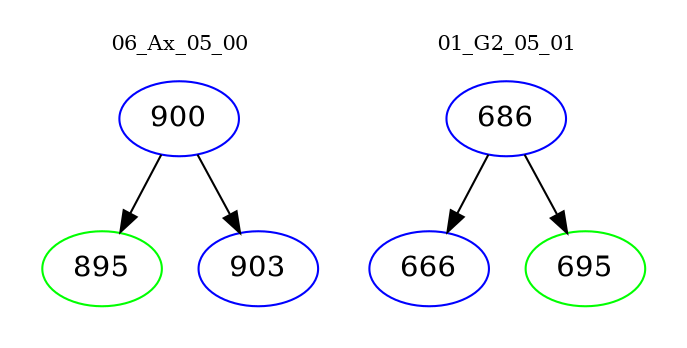 digraph{
subgraph cluster_0 {
color = white
label = "06_Ax_05_00";
fontsize=10;
T0_900 [label="900", color="blue"]
T0_900 -> T0_895 [color="black"]
T0_895 [label="895", color="green"]
T0_900 -> T0_903 [color="black"]
T0_903 [label="903", color="blue"]
}
subgraph cluster_1 {
color = white
label = "01_G2_05_01";
fontsize=10;
T1_686 [label="686", color="blue"]
T1_686 -> T1_666 [color="black"]
T1_666 [label="666", color="blue"]
T1_686 -> T1_695 [color="black"]
T1_695 [label="695", color="green"]
}
}
